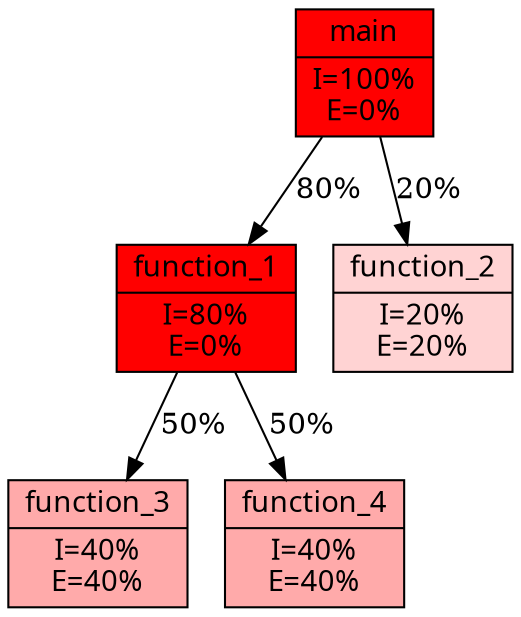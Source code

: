 digraph Profiler {
ratio=compress
a [shape=record,label="{main|I=100%\nE=0%\n}",style=filled,fillcolor="#ff0000",fontname=sans];
b [shape=record,label="{function_1|I=80%\nE=0%\n}",style=filled,fillcolor="#ff0000",fontname=sans];
c [shape=record,label="{function_2|I=20%\nE=20%\n}",style=filled,fillcolor="#ffd3d3",fontname=sans];
d [shape=record,label="{function_3|I=40%\nE=40%\n}",style=filled,fillcolor="#ffaaaa",fontname=sans];
e [shape=record,label="{function_4|I=40%\nE=40%\n}",style=filled,fillcolor="#ffaaaa",fontname=sans];
a -> b [label="80%", weight=10]
a -> c [label="20%", weight=10]
b -> d [label="50%", weight=10]
b -> e [label="50%", weight=10]
}

